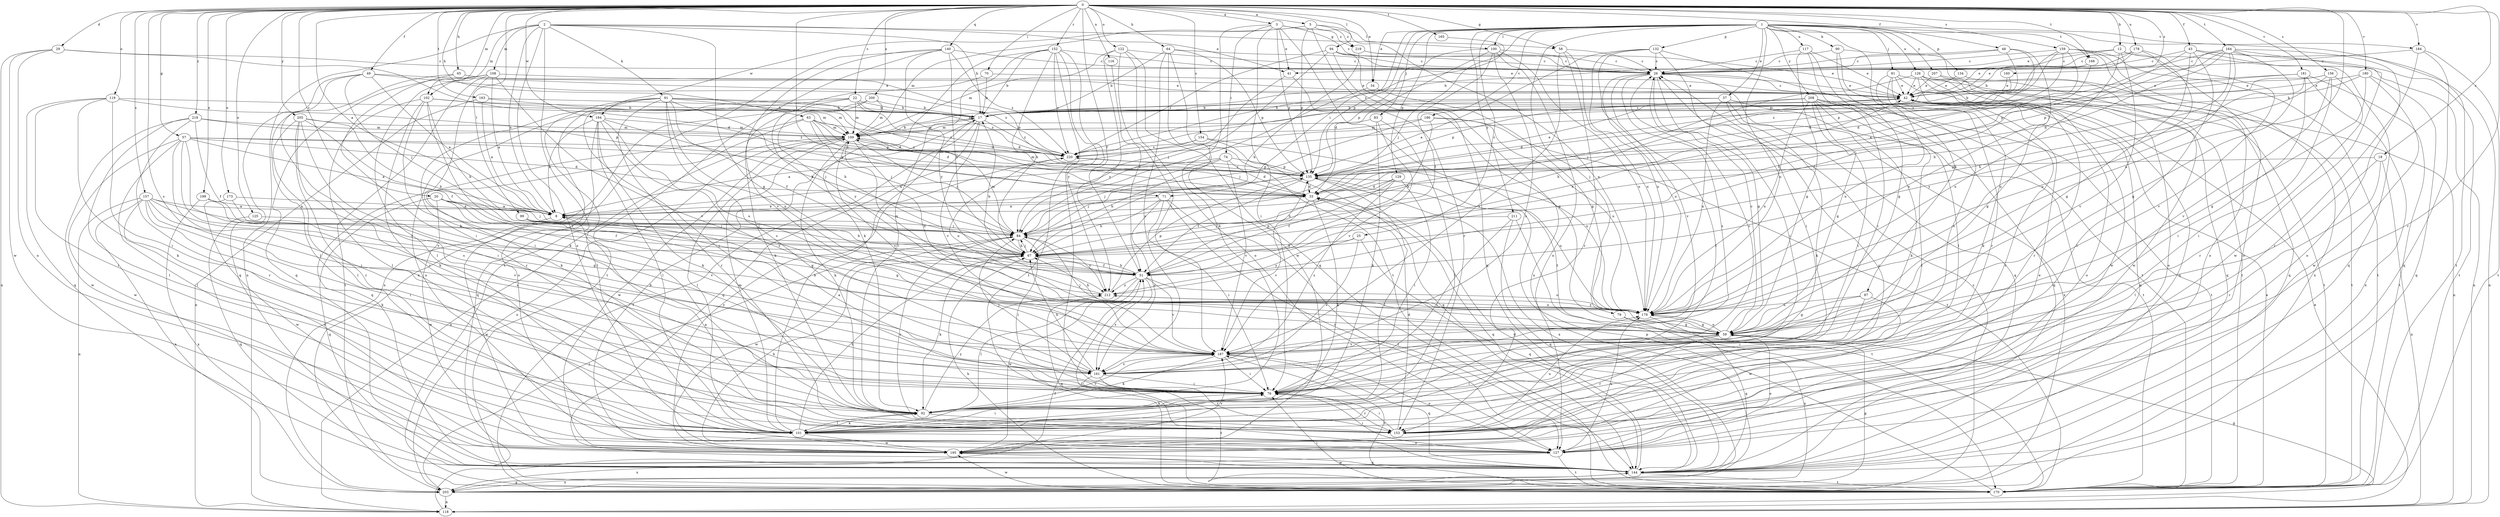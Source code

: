 strict digraph  {
0;
1;
2;
3;
5;
8;
12;
17;
18;
20;
22;
25;
26;
29;
33;
34;
37;
41;
42;
43;
48;
49;
51;
57;
58;
59;
63;
64;
65;
67;
70;
71;
74;
76;
79;
81;
83;
84;
87;
90;
91;
92;
94;
99;
100;
101;
102;
108;
109;
116;
117;
118;
119;
122;
125;
126;
127;
129;
132;
134;
135;
140;
144;
152;
153;
154;
156;
157;
159;
160;
161;
163;
164;
165;
168;
170;
173;
178;
179;
180;
181;
184;
186;
187;
194;
195;
199;
200;
203;
205;
207;
208;
211;
212;
218;
219;
220;
0 -> 3  [label=a];
0 -> 5  [label=a];
0 -> 8  [label=a];
0 -> 12  [label=b];
0 -> 18  [label=c];
0 -> 20  [label=c];
0 -> 22  [label=c];
0 -> 29  [label=d];
0 -> 34  [label=e];
0 -> 43  [label=f];
0 -> 48  [label=f];
0 -> 49  [label=f];
0 -> 51  [label=f];
0 -> 57  [label=g];
0 -> 58  [label=g];
0 -> 63  [label=h];
0 -> 64  [label=h];
0 -> 65  [label=h];
0 -> 70  [label=i];
0 -> 71  [label=i];
0 -> 94  [label=l];
0 -> 99  [label=l];
0 -> 102  [label=m];
0 -> 116  [label=n];
0 -> 119  [label=o];
0 -> 122  [label=o];
0 -> 125  [label=o];
0 -> 140  [label=q];
0 -> 152  [label=r];
0 -> 153  [label=r];
0 -> 154  [label=s];
0 -> 156  [label=s];
0 -> 157  [label=s];
0 -> 159  [label=s];
0 -> 160  [label=s];
0 -> 161  [label=s];
0 -> 163  [label=t];
0 -> 164  [label=t];
0 -> 165  [label=t];
0 -> 168  [label=t];
0 -> 173  [label=u];
0 -> 178  [label=u];
0 -> 179  [label=u];
0 -> 180  [label=v];
0 -> 181  [label=v];
0 -> 184  [label=v];
0 -> 194  [label=w];
0 -> 199  [label=x];
0 -> 200  [label=x];
0 -> 205  [label=y];
0 -> 218  [label=z];
1 -> 25  [label=c];
1 -> 34  [label=e];
1 -> 37  [label=e];
1 -> 71  [label=i];
1 -> 79  [label=j];
1 -> 81  [label=j];
1 -> 83  [label=j];
1 -> 84  [label=j];
1 -> 87  [label=k];
1 -> 90  [label=k];
1 -> 100  [label=l];
1 -> 117  [label=n];
1 -> 126  [label=o];
1 -> 129  [label=p];
1 -> 132  [label=p];
1 -> 134  [label=p];
1 -> 135  [label=p];
1 -> 168  [label=t];
1 -> 170  [label=t];
1 -> 179  [label=u];
1 -> 184  [label=v];
1 -> 186  [label=v];
1 -> 207  [label=y];
1 -> 208  [label=y];
1 -> 211  [label=y];
2 -> 8  [label=a];
2 -> 17  [label=b];
2 -> 41  [label=e];
2 -> 58  [label=g];
2 -> 59  [label=g];
2 -> 91  [label=k];
2 -> 102  [label=m];
2 -> 108  [label=m];
2 -> 118  [label=n];
2 -> 127  [label=o];
2 -> 170  [label=t];
3 -> 26  [label=c];
3 -> 41  [label=e];
3 -> 74  [label=i];
3 -> 76  [label=i];
3 -> 92  [label=k];
3 -> 135  [label=p];
3 -> 170  [label=t];
3 -> 219  [label=z];
5 -> 100  [label=l];
5 -> 109  [label=m];
5 -> 135  [label=p];
5 -> 153  [label=r];
5 -> 179  [label=u];
5 -> 194  [label=w];
5 -> 219  [label=z];
8 -> 84  [label=j];
8 -> 195  [label=w];
12 -> 26  [label=c];
12 -> 41  [label=e];
12 -> 118  [label=n];
12 -> 127  [label=o];
12 -> 179  [label=u];
12 -> 187  [label=v];
17 -> 109  [label=m];
17 -> 144  [label=q];
17 -> 170  [label=t];
17 -> 187  [label=v];
17 -> 220  [label=z];
18 -> 101  [label=l];
18 -> 118  [label=n];
18 -> 135  [label=p];
18 -> 153  [label=r];
20 -> 8  [label=a];
20 -> 59  [label=g];
20 -> 84  [label=j];
20 -> 144  [label=q];
20 -> 187  [label=v];
20 -> 195  [label=w];
22 -> 17  [label=b];
22 -> 33  [label=d];
22 -> 67  [label=h];
22 -> 109  [label=m];
22 -> 127  [label=o];
22 -> 153  [label=r];
22 -> 220  [label=z];
25 -> 67  [label=h];
25 -> 144  [label=q];
25 -> 161  [label=s];
25 -> 212  [label=y];
26 -> 42  [label=e];
26 -> 59  [label=g];
26 -> 76  [label=i];
26 -> 144  [label=q];
26 -> 161  [label=s];
26 -> 179  [label=u];
26 -> 187  [label=v];
29 -> 26  [label=c];
29 -> 33  [label=d];
29 -> 118  [label=n];
29 -> 127  [label=o];
29 -> 195  [label=w];
33 -> 8  [label=a];
33 -> 92  [label=k];
33 -> 144  [label=q];
33 -> 187  [label=v];
34 -> 59  [label=g];
34 -> 84  [label=j];
37 -> 17  [label=b];
37 -> 92  [label=k];
37 -> 109  [label=m];
37 -> 170  [label=t];
37 -> 179  [label=u];
37 -> 203  [label=x];
41 -> 59  [label=g];
41 -> 84  [label=j];
42 -> 17  [label=b];
42 -> 26  [label=c];
42 -> 33  [label=d];
42 -> 67  [label=h];
42 -> 127  [label=o];
42 -> 144  [label=q];
42 -> 153  [label=r];
43 -> 26  [label=c];
43 -> 59  [label=g];
43 -> 101  [label=l];
43 -> 135  [label=p];
43 -> 144  [label=q];
43 -> 170  [label=t];
48 -> 17  [label=b];
48 -> 26  [label=c];
48 -> 33  [label=d];
48 -> 179  [label=u];
48 -> 220  [label=z];
49 -> 8  [label=a];
49 -> 42  [label=e];
49 -> 76  [label=i];
49 -> 84  [label=j];
49 -> 144  [label=q];
49 -> 220  [label=z];
51 -> 17  [label=b];
51 -> 42  [label=e];
51 -> 67  [label=h];
51 -> 101  [label=l];
51 -> 135  [label=p];
51 -> 161  [label=s];
51 -> 179  [label=u];
51 -> 187  [label=v];
51 -> 195  [label=w];
51 -> 212  [label=y];
57 -> 8  [label=a];
57 -> 33  [label=d];
57 -> 76  [label=i];
57 -> 101  [label=l];
57 -> 135  [label=p];
57 -> 161  [label=s];
57 -> 187  [label=v];
57 -> 195  [label=w];
57 -> 220  [label=z];
58 -> 26  [label=c];
58 -> 153  [label=r];
58 -> 179  [label=u];
58 -> 187  [label=v];
59 -> 26  [label=c];
59 -> 84  [label=j];
59 -> 101  [label=l];
59 -> 127  [label=o];
59 -> 153  [label=r];
59 -> 179  [label=u];
59 -> 187  [label=v];
63 -> 33  [label=d];
63 -> 84  [label=j];
63 -> 92  [label=k];
63 -> 109  [label=m];
63 -> 135  [label=p];
63 -> 144  [label=q];
63 -> 220  [label=z];
64 -> 17  [label=b];
64 -> 26  [label=c];
64 -> 135  [label=p];
64 -> 161  [label=s];
64 -> 170  [label=t];
64 -> 195  [label=w];
65 -> 42  [label=e];
65 -> 76  [label=i];
65 -> 101  [label=l];
65 -> 135  [label=p];
67 -> 51  [label=f];
67 -> 84  [label=j];
67 -> 92  [label=k];
70 -> 17  [label=b];
70 -> 42  [label=e];
70 -> 203  [label=x];
71 -> 8  [label=a];
71 -> 67  [label=h];
71 -> 76  [label=i];
71 -> 127  [label=o];
71 -> 161  [label=s];
71 -> 170  [label=t];
74 -> 8  [label=a];
74 -> 33  [label=d];
74 -> 67  [label=h];
74 -> 84  [label=j];
74 -> 135  [label=p];
74 -> 187  [label=v];
76 -> 92  [label=k];
76 -> 153  [label=r];
79 -> 59  [label=g];
79 -> 203  [label=x];
81 -> 42  [label=e];
81 -> 92  [label=k];
81 -> 118  [label=n];
81 -> 144  [label=q];
81 -> 161  [label=s];
81 -> 179  [label=u];
83 -> 92  [label=k];
83 -> 101  [label=l];
83 -> 109  [label=m];
83 -> 187  [label=v];
84 -> 67  [label=h];
84 -> 76  [label=i];
84 -> 109  [label=m];
84 -> 153  [label=r];
84 -> 195  [label=w];
84 -> 212  [label=y];
87 -> 59  [label=g];
87 -> 76  [label=i];
87 -> 179  [label=u];
87 -> 195  [label=w];
90 -> 26  [label=c];
90 -> 59  [label=g];
90 -> 153  [label=r];
90 -> 170  [label=t];
91 -> 17  [label=b];
91 -> 33  [label=d];
91 -> 51  [label=f];
91 -> 67  [label=h];
91 -> 76  [label=i];
91 -> 101  [label=l];
91 -> 109  [label=m];
91 -> 127  [label=o];
91 -> 153  [label=r];
91 -> 161  [label=s];
91 -> 179  [label=u];
92 -> 101  [label=l];
92 -> 153  [label=r];
92 -> 187  [label=v];
92 -> 212  [label=y];
94 -> 26  [label=c];
94 -> 42  [label=e];
94 -> 84  [label=j];
94 -> 144  [label=q];
94 -> 203  [label=x];
94 -> 220  [label=z];
99 -> 59  [label=g];
99 -> 67  [label=h];
99 -> 84  [label=j];
100 -> 26  [label=c];
100 -> 33  [label=d];
100 -> 51  [label=f];
100 -> 127  [label=o];
100 -> 135  [label=p];
100 -> 161  [label=s];
100 -> 179  [label=u];
101 -> 17  [label=b];
101 -> 67  [label=h];
101 -> 76  [label=i];
101 -> 92  [label=k];
101 -> 109  [label=m];
101 -> 127  [label=o];
101 -> 195  [label=w];
102 -> 17  [label=b];
102 -> 33  [label=d];
102 -> 67  [label=h];
102 -> 76  [label=i];
102 -> 101  [label=l];
102 -> 153  [label=r];
102 -> 187  [label=v];
108 -> 8  [label=a];
108 -> 42  [label=e];
108 -> 92  [label=k];
108 -> 101  [label=l];
108 -> 144  [label=q];
108 -> 170  [label=t];
108 -> 187  [label=v];
109 -> 17  [label=b];
109 -> 84  [label=j];
109 -> 92  [label=k];
109 -> 101  [label=l];
109 -> 118  [label=n];
109 -> 179  [label=u];
109 -> 187  [label=v];
109 -> 195  [label=w];
109 -> 203  [label=x];
109 -> 220  [label=z];
116 -> 51  [label=f];
117 -> 26  [label=c];
117 -> 42  [label=e];
117 -> 59  [label=g];
117 -> 76  [label=i];
117 -> 101  [label=l];
118 -> 42  [label=e];
118 -> 51  [label=f];
118 -> 59  [label=g];
119 -> 17  [label=b];
119 -> 76  [label=i];
119 -> 92  [label=k];
119 -> 101  [label=l];
119 -> 135  [label=p];
119 -> 144  [label=q];
122 -> 26  [label=c];
122 -> 109  [label=m];
122 -> 127  [label=o];
122 -> 144  [label=q];
122 -> 187  [label=v];
122 -> 212  [label=y];
125 -> 84  [label=j];
125 -> 144  [label=q];
126 -> 42  [label=e];
126 -> 59  [label=g];
126 -> 84  [label=j];
126 -> 127  [label=o];
126 -> 144  [label=q];
126 -> 153  [label=r];
126 -> 170  [label=t];
126 -> 195  [label=w];
127 -> 42  [label=e];
127 -> 76  [label=i];
127 -> 170  [label=t];
127 -> 179  [label=u];
127 -> 203  [label=x];
129 -> 33  [label=d];
129 -> 51  [label=f];
129 -> 67  [label=h];
129 -> 76  [label=i];
129 -> 161  [label=s];
132 -> 8  [label=a];
132 -> 26  [label=c];
132 -> 76  [label=i];
132 -> 101  [label=l];
132 -> 170  [label=t];
132 -> 179  [label=u];
134 -> 42  [label=e];
134 -> 144  [label=q];
135 -> 33  [label=d];
135 -> 42  [label=e];
135 -> 51  [label=f];
135 -> 84  [label=j];
135 -> 101  [label=l];
135 -> 109  [label=m];
135 -> 179  [label=u];
135 -> 203  [label=x];
135 -> 220  [label=z];
140 -> 26  [label=c];
140 -> 67  [label=h];
140 -> 170  [label=t];
140 -> 187  [label=v];
140 -> 203  [label=x];
140 -> 212  [label=y];
140 -> 220  [label=z];
144 -> 33  [label=d];
144 -> 170  [label=t];
144 -> 195  [label=w];
144 -> 203  [label=x];
152 -> 17  [label=b];
152 -> 26  [label=c];
152 -> 67  [label=h];
152 -> 76  [label=i];
152 -> 92  [label=k];
152 -> 153  [label=r];
152 -> 170  [label=t];
152 -> 212  [label=y];
152 -> 220  [label=z];
153 -> 8  [label=a];
153 -> 33  [label=d];
153 -> 76  [label=i];
153 -> 179  [label=u];
154 -> 8  [label=a];
154 -> 144  [label=q];
154 -> 179  [label=u];
154 -> 220  [label=z];
156 -> 42  [label=e];
156 -> 76  [label=i];
156 -> 109  [label=m];
156 -> 153  [label=r];
156 -> 187  [label=v];
156 -> 212  [label=y];
157 -> 8  [label=a];
157 -> 67  [label=h];
157 -> 76  [label=i];
157 -> 92  [label=k];
157 -> 118  [label=n];
157 -> 127  [label=o];
157 -> 161  [label=s];
157 -> 187  [label=v];
157 -> 203  [label=x];
159 -> 8  [label=a];
159 -> 26  [label=c];
159 -> 33  [label=d];
159 -> 51  [label=f];
159 -> 127  [label=o];
159 -> 135  [label=p];
159 -> 170  [label=t];
159 -> 203  [label=x];
160 -> 17  [label=b];
160 -> 42  [label=e];
161 -> 8  [label=a];
161 -> 26  [label=c];
161 -> 67  [label=h];
161 -> 76  [label=i];
161 -> 84  [label=j];
161 -> 153  [label=r];
161 -> 170  [label=t];
163 -> 8  [label=a];
163 -> 17  [label=b];
163 -> 109  [label=m];
163 -> 118  [label=n];
164 -> 26  [label=c];
164 -> 33  [label=d];
164 -> 59  [label=g];
164 -> 67  [label=h];
164 -> 118  [label=n];
164 -> 127  [label=o];
164 -> 135  [label=p];
164 -> 179  [label=u];
164 -> 195  [label=w];
164 -> 220  [label=z];
165 -> 220  [label=z];
168 -> 42  [label=e];
168 -> 51  [label=f];
170 -> 42  [label=e];
170 -> 51  [label=f];
170 -> 67  [label=h];
170 -> 76  [label=i];
170 -> 135  [label=p];
170 -> 187  [label=v];
170 -> 195  [label=w];
173 -> 8  [label=a];
173 -> 51  [label=f];
173 -> 195  [label=w];
178 -> 17  [label=b];
178 -> 26  [label=c];
178 -> 42  [label=e];
178 -> 179  [label=u];
178 -> 187  [label=v];
179 -> 59  [label=g];
179 -> 67  [label=h];
179 -> 144  [label=q];
179 -> 212  [label=y];
180 -> 17  [label=b];
180 -> 42  [label=e];
180 -> 59  [label=g];
180 -> 144  [label=q];
180 -> 195  [label=w];
181 -> 42  [label=e];
181 -> 67  [label=h];
181 -> 76  [label=i];
181 -> 170  [label=t];
181 -> 203  [label=x];
181 -> 220  [label=z];
184 -> 26  [label=c];
184 -> 144  [label=q];
184 -> 153  [label=r];
184 -> 170  [label=t];
186 -> 67  [label=h];
186 -> 84  [label=j];
186 -> 109  [label=m];
186 -> 170  [label=t];
186 -> 179  [label=u];
187 -> 76  [label=i];
187 -> 92  [label=k];
187 -> 127  [label=o];
187 -> 144  [label=q];
187 -> 161  [label=s];
194 -> 8  [label=a];
194 -> 84  [label=j];
194 -> 92  [label=k];
194 -> 101  [label=l];
194 -> 109  [label=m];
194 -> 144  [label=q];
194 -> 161  [label=s];
194 -> 179  [label=u];
195 -> 17  [label=b];
195 -> 26  [label=c];
195 -> 67  [label=h];
195 -> 144  [label=q];
195 -> 187  [label=v];
195 -> 220  [label=z];
199 -> 8  [label=a];
199 -> 59  [label=g];
199 -> 203  [label=x];
200 -> 17  [label=b];
200 -> 92  [label=k];
200 -> 109  [label=m];
200 -> 212  [label=y];
203 -> 26  [label=c];
203 -> 59  [label=g];
203 -> 84  [label=j];
203 -> 118  [label=n];
203 -> 144  [label=q];
205 -> 51  [label=f];
205 -> 67  [label=h];
205 -> 76  [label=i];
205 -> 92  [label=k];
205 -> 101  [label=l];
205 -> 109  [label=m];
205 -> 153  [label=r];
207 -> 42  [label=e];
207 -> 170  [label=t];
207 -> 195  [label=w];
208 -> 17  [label=b];
208 -> 59  [label=g];
208 -> 76  [label=i];
208 -> 92  [label=k];
208 -> 101  [label=l];
208 -> 135  [label=p];
208 -> 144  [label=q];
208 -> 170  [label=t];
208 -> 179  [label=u];
211 -> 76  [label=i];
211 -> 84  [label=j];
211 -> 144  [label=q];
211 -> 170  [label=t];
212 -> 109  [label=m];
212 -> 135  [label=p];
212 -> 144  [label=q];
212 -> 179  [label=u];
218 -> 51  [label=f];
218 -> 101  [label=l];
218 -> 109  [label=m];
218 -> 153  [label=r];
218 -> 195  [label=w];
218 -> 220  [label=z];
219 -> 26  [label=c];
219 -> 42  [label=e];
219 -> 67  [label=h];
220 -> 135  [label=p];
220 -> 179  [label=u];
}
